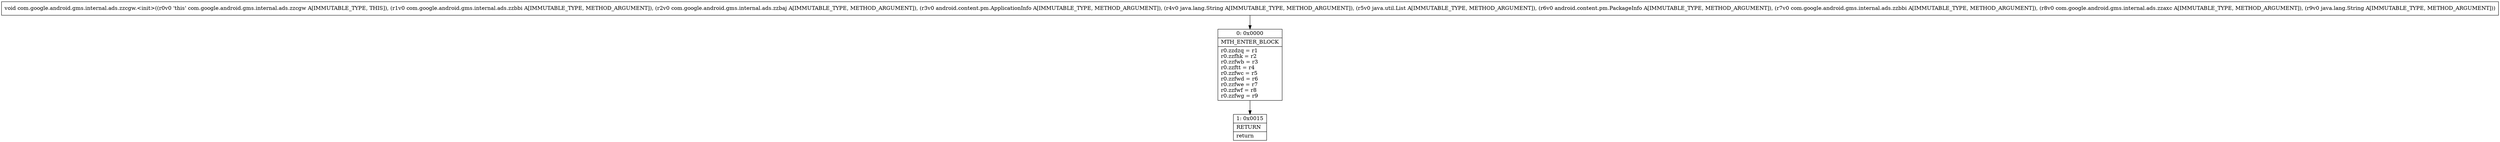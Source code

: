 digraph "CFG forcom.google.android.gms.internal.ads.zzcgw.\<init\>(Lcom\/google\/android\/gms\/internal\/ads\/zzbbi;Lcom\/google\/android\/gms\/internal\/ads\/zzbaj;Landroid\/content\/pm\/ApplicationInfo;Ljava\/lang\/String;Ljava\/util\/List;Landroid\/content\/pm\/PackageInfo;Lcom\/google\/android\/gms\/internal\/ads\/zzbbi;Lcom\/google\/android\/gms\/internal\/ads\/zzaxc;Ljava\/lang\/String;)V" {
Node_0 [shape=record,label="{0\:\ 0x0000|MTH_ENTER_BLOCK\l|r0.zzdzq = r1\lr0.zzfhk = r2\lr0.zzfwb = r3\lr0.zzftt = r4\lr0.zzfwc = r5\lr0.zzfwd = r6\lr0.zzfwe = r7\lr0.zzfwf = r8\lr0.zzfwg = r9\l}"];
Node_1 [shape=record,label="{1\:\ 0x0015|RETURN\l|return\l}"];
MethodNode[shape=record,label="{void com.google.android.gms.internal.ads.zzcgw.\<init\>((r0v0 'this' com.google.android.gms.internal.ads.zzcgw A[IMMUTABLE_TYPE, THIS]), (r1v0 com.google.android.gms.internal.ads.zzbbi A[IMMUTABLE_TYPE, METHOD_ARGUMENT]), (r2v0 com.google.android.gms.internal.ads.zzbaj A[IMMUTABLE_TYPE, METHOD_ARGUMENT]), (r3v0 android.content.pm.ApplicationInfo A[IMMUTABLE_TYPE, METHOD_ARGUMENT]), (r4v0 java.lang.String A[IMMUTABLE_TYPE, METHOD_ARGUMENT]), (r5v0 java.util.List A[IMMUTABLE_TYPE, METHOD_ARGUMENT]), (r6v0 android.content.pm.PackageInfo A[IMMUTABLE_TYPE, METHOD_ARGUMENT]), (r7v0 com.google.android.gms.internal.ads.zzbbi A[IMMUTABLE_TYPE, METHOD_ARGUMENT]), (r8v0 com.google.android.gms.internal.ads.zzaxc A[IMMUTABLE_TYPE, METHOD_ARGUMENT]), (r9v0 java.lang.String A[IMMUTABLE_TYPE, METHOD_ARGUMENT])) }"];
MethodNode -> Node_0;
Node_0 -> Node_1;
}

